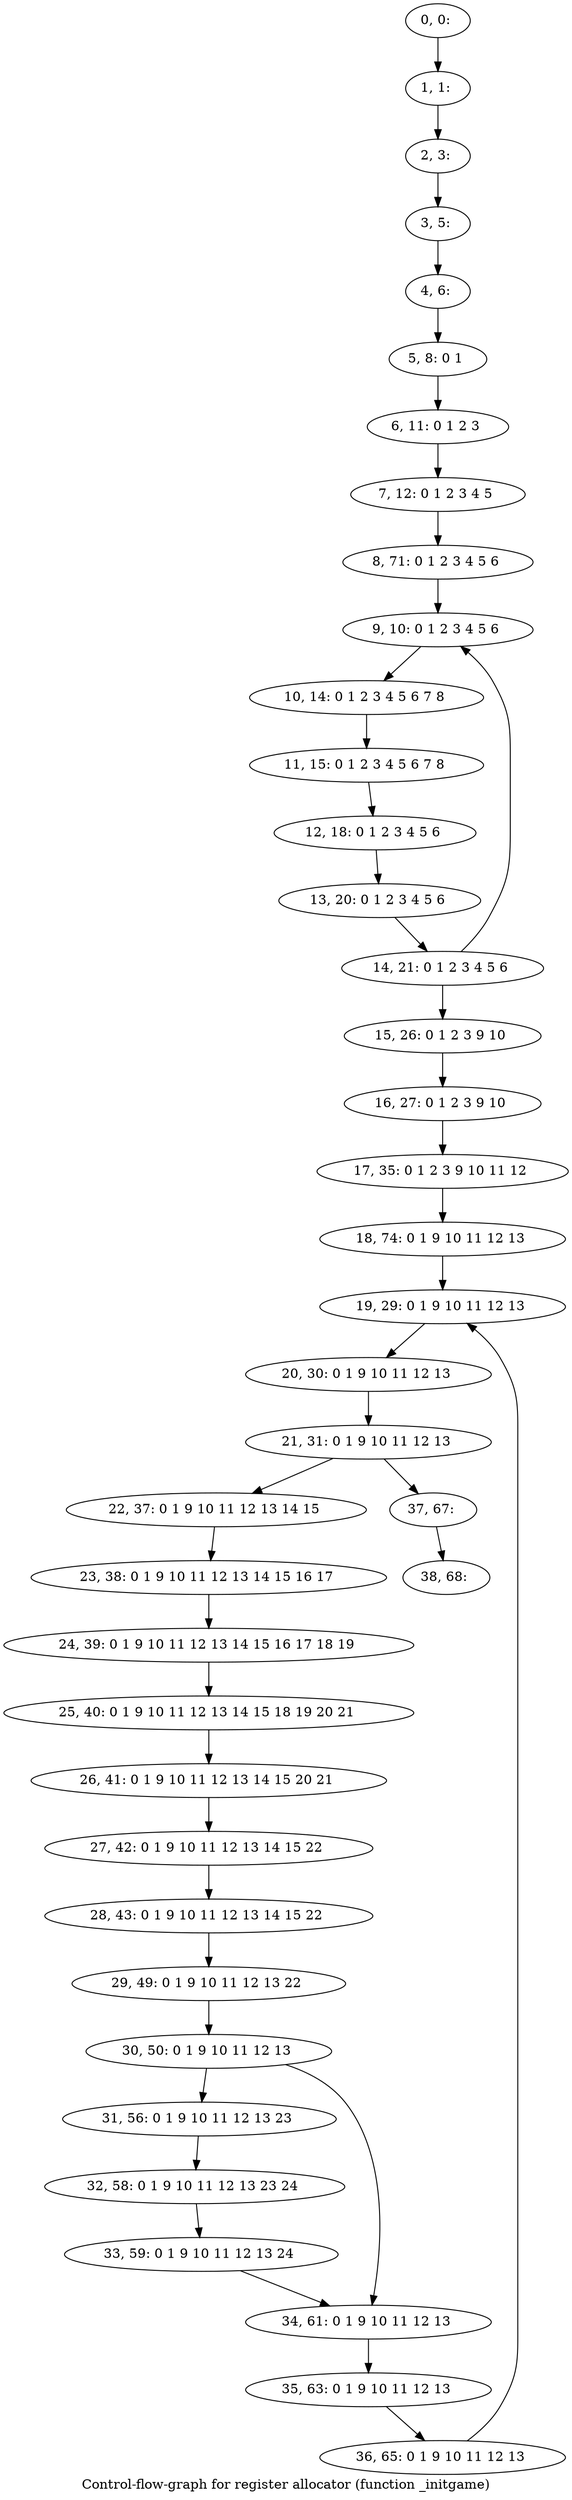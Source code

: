 digraph G {
graph [label="Control-flow-graph for register allocator (function _initgame)"]
0[label="0, 0: "];
1[label="1, 1: "];
2[label="2, 3: "];
3[label="3, 5: "];
4[label="4, 6: "];
5[label="5, 8: 0 1 "];
6[label="6, 11: 0 1 2 3 "];
7[label="7, 12: 0 1 2 3 4 5 "];
8[label="8, 71: 0 1 2 3 4 5 6 "];
9[label="9, 10: 0 1 2 3 4 5 6 "];
10[label="10, 14: 0 1 2 3 4 5 6 7 8 "];
11[label="11, 15: 0 1 2 3 4 5 6 7 8 "];
12[label="12, 18: 0 1 2 3 4 5 6 "];
13[label="13, 20: 0 1 2 3 4 5 6 "];
14[label="14, 21: 0 1 2 3 4 5 6 "];
15[label="15, 26: 0 1 2 3 9 10 "];
16[label="16, 27: 0 1 2 3 9 10 "];
17[label="17, 35: 0 1 2 3 9 10 11 12 "];
18[label="18, 74: 0 1 9 10 11 12 13 "];
19[label="19, 29: 0 1 9 10 11 12 13 "];
20[label="20, 30: 0 1 9 10 11 12 13 "];
21[label="21, 31: 0 1 9 10 11 12 13 "];
22[label="22, 37: 0 1 9 10 11 12 13 14 15 "];
23[label="23, 38: 0 1 9 10 11 12 13 14 15 16 17 "];
24[label="24, 39: 0 1 9 10 11 12 13 14 15 16 17 18 19 "];
25[label="25, 40: 0 1 9 10 11 12 13 14 15 18 19 20 21 "];
26[label="26, 41: 0 1 9 10 11 12 13 14 15 20 21 "];
27[label="27, 42: 0 1 9 10 11 12 13 14 15 22 "];
28[label="28, 43: 0 1 9 10 11 12 13 14 15 22 "];
29[label="29, 49: 0 1 9 10 11 12 13 22 "];
30[label="30, 50: 0 1 9 10 11 12 13 "];
31[label="31, 56: 0 1 9 10 11 12 13 23 "];
32[label="32, 58: 0 1 9 10 11 12 13 23 24 "];
33[label="33, 59: 0 1 9 10 11 12 13 24 "];
34[label="34, 61: 0 1 9 10 11 12 13 "];
35[label="35, 63: 0 1 9 10 11 12 13 "];
36[label="36, 65: 0 1 9 10 11 12 13 "];
37[label="37, 67: "];
38[label="38, 68: "];
0->1 ;
1->2 ;
2->3 ;
3->4 ;
4->5 ;
5->6 ;
6->7 ;
7->8 ;
8->9 ;
9->10 ;
10->11 ;
11->12 ;
12->13 ;
13->14 ;
14->15 ;
14->9 ;
15->16 ;
16->17 ;
17->18 ;
18->19 ;
19->20 ;
20->21 ;
21->22 ;
21->37 ;
22->23 ;
23->24 ;
24->25 ;
25->26 ;
26->27 ;
27->28 ;
28->29 ;
29->30 ;
30->31 ;
30->34 ;
31->32 ;
32->33 ;
33->34 ;
34->35 ;
35->36 ;
36->19 ;
37->38 ;
}
